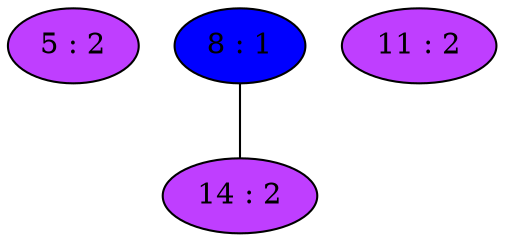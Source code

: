 strict graph {
5[label="5 : 2" style=filled fillcolor="darkorchid1"];
8[label="8 : 1" style=filled fillcolor="blue1"];
8 -- 14
11[label="11 : 2" style=filled fillcolor="darkorchid1"];
14[label="14 : 2" style=filled fillcolor="darkorchid1"];
14 -- 8
}
